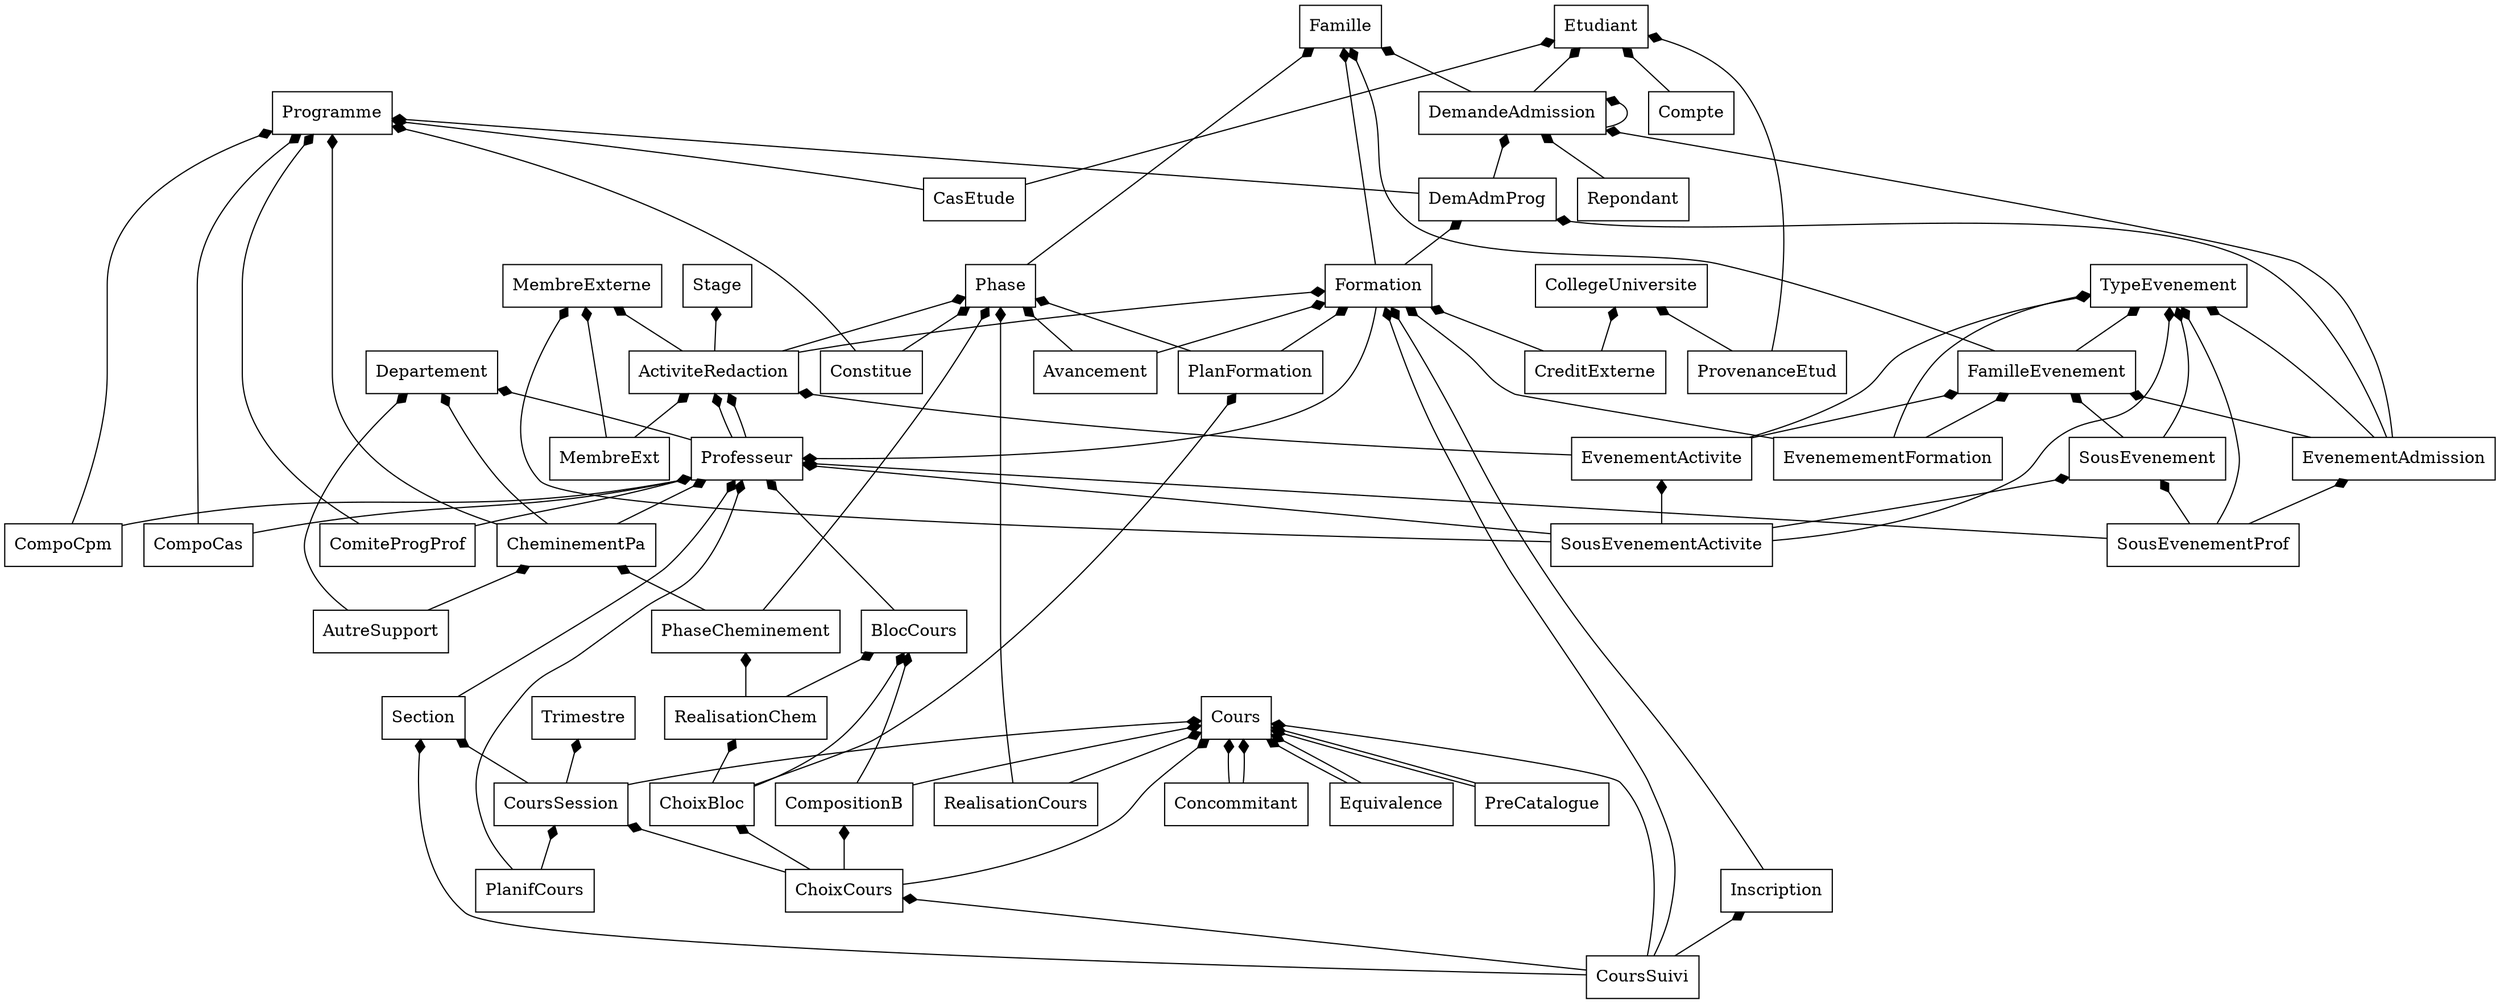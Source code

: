 digraph Sm {fontname="Helvetica";fontsize = 8;rankdir = BT;node [shape="record"];
CasEtude -> Programme [dir=both,arrowhead=diamond,arrowtail=none]
CasEtude -> Etudiant [dir=both,arrowhead=diamond,arrowtail=none]
SousEvenement -> TypeEvenement [dir=both,arrowhead=diamond,arrowtail=none]
SousEvenement -> FamilleEvenement [dir=both,arrowhead=diamond,arrowtail=none]
SousEvenementProf -> SousEvenement [dir=both,arrowhead=diamond,arrowtail=none]
SousEvenementProf -> TypeEvenement [dir=both,arrowhead=diamond,arrowtail=none]
SousEvenementProf -> EvenementAdmission [dir=both,arrowhead=diamond,arrowtail=none]
SousEvenementProf -> Professeur [dir=both,arrowhead=diamond,arrowtail=none]
Professeur -> Departement [dir=both,arrowhead=diamond,arrowtail=none]
Professeur -> ActiviteRedaction [dir=both,arrowhead=diamond,arrowtail=none]
Professeur -> ActiviteRedaction [dir=both,arrowhead=diamond,arrowtail=none]
Phase -> Famille [dir=both,arrowhead=diamond,arrowtail=none]
ChoixBloc -> PlanFormation [dir=both,arrowhead=diamond,arrowtail=none]
ChoixBloc -> BlocCours [dir=both,arrowhead=diamond,arrowtail=none]
ChoixBloc -> RealisationChem [dir=both,arrowhead=diamond,arrowtail=none]
ChoixCours -> ChoixBloc [dir=both,arrowhead=diamond,arrowtail=none]
ChoixCours -> Cours [dir=both,arrowhead=diamond,arrowtail=none]
ChoixCours -> CoursSession [dir=both,arrowhead=diamond,arrowtail=none]
ChoixCours -> CompositionB [dir=both,arrowhead=diamond,arrowtail=none]
Concommitant -> Cours [dir=both,arrowhead=diamond,arrowtail=none]
Concommitant -> Cours [dir=both,arrowhead=diamond,arrowtail=none]
ComiteProgProf -> Professeur [dir=both,arrowhead=diamond,arrowtail=none]
ComiteProgProf -> Programme [dir=both,arrowhead=diamond,arrowtail=none]
PlanifCours -> Professeur [dir=both,arrowhead=diamond,arrowtail=none]
PlanifCours -> CoursSession [dir=both,arrowhead=diamond,arrowtail=none]
CoursSession -> Trimestre [dir=both,arrowhead=diamond,arrowtail=none]
CoursSession -> Section [dir=both,arrowhead=diamond,arrowtail=none]
CoursSession -> Cours [dir=both,arrowhead=diamond,arrowtail=none]
ProvenanceEtud -> CollegeUniversite [dir=both,arrowhead=diamond,arrowtail=none]
ProvenanceEtud -> Etudiant [dir=both,arrowhead=diamond,arrowtail=none]
CompoCpm -> Professeur [dir=both,arrowhead=diamond,arrowtail=none]
CompoCpm -> Programme [dir=both,arrowhead=diamond,arrowtail=none]
CreditExterne -> CollegeUniversite [dir=both,arrowhead=diamond,arrowtail=none]
CreditExterne -> Formation [dir=both,arrowhead=diamond,arrowtail=none]
FamilleEvenement -> TypeEvenement [dir=both,arrowhead=diamond,arrowtail=none]
FamilleEvenement -> Famille [dir=both,arrowhead=diamond,arrowtail=none]
EvenementAdmission -> DemAdmProg [dir=both,arrowhead=diamond,arrowtail=none]
EvenementAdmission -> FamilleEvenement [dir=both,arrowhead=diamond,arrowtail=none]
EvenementAdmission -> TypeEvenement [dir=both,arrowhead=diamond,arrowtail=none]
EvenementAdmission -> DemandeAdmission [dir=both,arrowhead=diamond,arrowtail=none]
EvenemementFormation -> FamilleEvenement [dir=both,arrowhead=diamond,arrowtail=none]
EvenemementFormation -> TypeEvenement [dir=both,arrowhead=diamond,arrowtail=none]
EvenemementFormation -> Formation [dir=both,arrowhead=diamond,arrowtail=none]
SousEvenementActivite -> SousEvenement [dir=both,arrowhead=diamond,arrowtail=none]
SousEvenementActivite -> Professeur [dir=both,arrowhead=diamond,arrowtail=none]
SousEvenementActivite -> TypeEvenement [dir=both,arrowhead=diamond,arrowtail=none]
SousEvenementActivite -> MembreExterne [dir=both,arrowhead=diamond,arrowtail=none]
SousEvenementActivite -> EvenementActivite [dir=both,arrowhead=diamond,arrowtail=none]
CompoCas -> Professeur [dir=both,arrowhead=diamond,arrowtail=none]
CompoCas -> Programme [dir=both,arrowhead=diamond,arrowtail=none]
ActiviteRedaction -> Phase [dir=both,arrowhead=diamond,arrowtail=none]
ActiviteRedaction -> Stage [dir=both,arrowhead=diamond,arrowtail=none]
ActiviteRedaction -> Formation [dir=both,arrowhead=diamond,arrowtail=none]
ActiviteRedaction -> MembreExterne [dir=both,arrowhead=diamond,arrowtail=none]
RealisationChem -> BlocCours [dir=both,arrowhead=diamond,arrowtail=none]
RealisationChem -> PhaseCheminement [dir=both,arrowhead=diamond,arrowtail=none]
PhaseCheminement -> Phase [dir=both,arrowhead=diamond,arrowtail=none]
PhaseCheminement -> CheminementPa [dir=both,arrowhead=diamond,arrowtail=none]
CompositionB -> Cours [dir=both,arrowhead=diamond,arrowtail=none]
CompositionB -> BlocCours [dir=both,arrowhead=diamond,arrowtail=none]
BlocCours -> Professeur [dir=both,arrowhead=diamond,arrowtail=none]
AutreSupport -> Departement [dir=both,arrowhead=diamond,arrowtail=none]
AutreSupport -> CheminementPa [dir=both,arrowhead=diamond,arrowtail=none]
CoursSuivi -> ChoixCours [dir=both,arrowhead=diamond,arrowtail=none]
CoursSuivi -> Formation [dir=both,arrowhead=diamond,arrowtail=none]
CoursSuivi -> Cours [dir=both,arrowhead=diamond,arrowtail=none]
CoursSuivi -> Inscription [dir=both,arrowhead=diamond,arrowtail=none]
CoursSuivi -> Section [dir=both,arrowhead=diamond,arrowtail=none]
PlanFormation -> Phase [dir=both,arrowhead=diamond,arrowtail=none]
PlanFormation -> Formation [dir=both,arrowhead=diamond,arrowtail=none]
Avancement -> Phase [dir=both,arrowhead=diamond,arrowtail=none]
Avancement -> Formation [dir=both,arrowhead=diamond,arrowtail=none]
Equivalence -> Cours [dir=both,arrowhead=diamond,arrowtail=none]
Equivalence -> Cours [dir=both,arrowhead=diamond,arrowtail=none]
Section -> Professeur [dir=both,arrowhead=diamond,arrowtail=none]
EvenementActivite -> FamilleEvenement [dir=both,arrowhead=diamond,arrowtail=none]
EvenementActivite -> ActiviteRedaction [dir=both,arrowhead=diamond,arrowtail=none]
EvenementActivite -> TypeEvenement [dir=both,arrowhead=diamond,arrowtail=none]
DemAdmProg -> Programme [dir=both,arrowhead=diamond,arrowtail=none]
DemAdmProg -> DemandeAdmission [dir=both,arrowhead=diamond,arrowtail=none]
CheminementPa -> Professeur [dir=both,arrowhead=diamond,arrowtail=none]
CheminementPa -> Programme [dir=both,arrowhead=diamond,arrowtail=none]
CheminementPa -> Departement [dir=both,arrowhead=diamond,arrowtail=none]
Formation -> Professeur [dir=both,arrowhead=diamond,arrowtail=none]
Formation -> Famille [dir=both,arrowhead=diamond,arrowtail=none]
Formation -> DemAdmProg [dir=both,arrowhead=diamond,arrowtail=none]
MembreExt -> ActiviteRedaction [dir=both,arrowhead=diamond,arrowtail=none]
MembreExt -> MembreExterne [dir=both,arrowhead=diamond,arrowtail=none]
Constitue -> Phase [dir=both,arrowhead=diamond,arrowtail=none]
Constitue -> Programme [dir=both,arrowhead=diamond,arrowtail=none]
RealisationCours -> Phase [dir=both,arrowhead=diamond,arrowtail=none]
RealisationCours -> Cours [dir=both,arrowhead=diamond,arrowtail=none]
PreCatalogue -> Cours [dir=both,arrowhead=diamond,arrowtail=none]
PreCatalogue -> Cours [dir=both,arrowhead=diamond,arrowtail=none]
Repondant -> DemandeAdmission [dir=both,arrowhead=diamond,arrowtail=none]
DemandeAdmission -> Famille [dir=both,arrowhead=diamond,arrowtail=none]
DemandeAdmission -> DemandeAdmission [dir=both,arrowhead=diamond,arrowtail=none]
DemandeAdmission -> Etudiant [dir=both,arrowhead=diamond,arrowtail=none]
Compte -> Etudiant [dir=both,arrowhead=diamond,arrowtail=none]
Inscription -> Formation [dir=both,arrowhead=diamond,arrowtail=none]
}